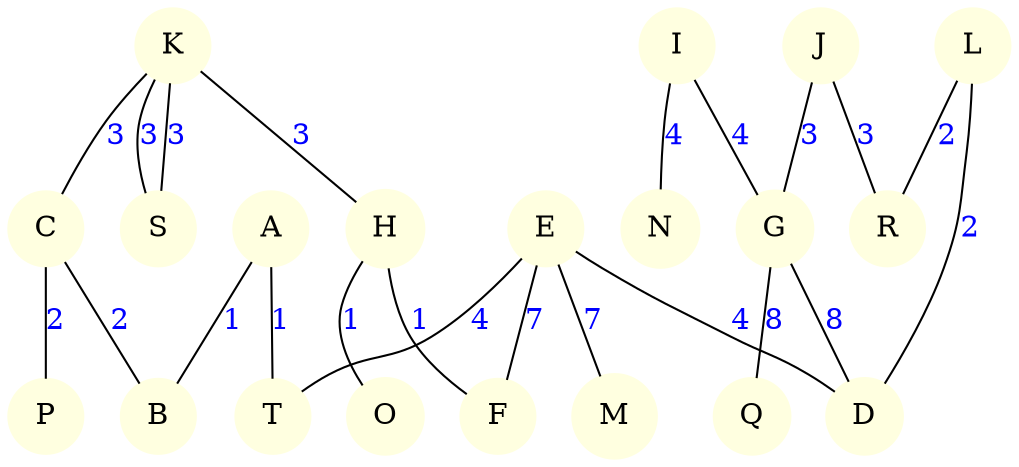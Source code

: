 graph graphe_pondere {
    node [shape=circle, style=filled, color=lightyellow, fontcolor=black];
    edge [color=black, fontcolor=blue];

    A1 [label="A"];
    A2 [label="B"];
    A3 [label="C"];
    A4 [label="D"];
    A5 [label="E"];
    A6 [label="F"];
    A7 [label="G"];
    A8 [label="H"];
    A9 [label="I"];
    A10 [label="J"];
    A11 [label="K"];
    A12 [label="L"];
    A13 [label="M"];
    A14 [label="N"];
    A15 [label="O"];
    A16 [label="P"];   
    A17 [label="Q"];
    A18 [label="R"];
    A19 [label="S"];
    A20 [label="T"];      

    // Les arêtes avec poids
    A1 -- A2 [label="1", weight=1];
    A3 -- A2 [label="2", weight=2];
    A12 -- A4 [label="2", weight=3];
    A9 -- A7 [label="4", weight=4];
    A10 -- A7 [label="3", weight=3];
    A5 -- A6 [label="7", weight=7];
    A8 -- A6 [label="1", weight=1];
    A7 -- A4 [label="8", weight=8];
    A11 -- A3 [label="3", weight=3];
    A5 -- A4 [label="4", weight=4];
    A11 -- A8 [label="3", weight=3];
    A1 -- A20 [label="1", weight=1];
    A3 -- A16 [label="2", weight=2];
    A12 -- A18 [label="2", weight=3];
    A9 -- A14 [label="4", weight=4];
    A10 -- A18 [label="3", weight=3];
    A5 -- A13 [label="7", weight=7];
    A8 -- A15 [label="1", weight=1];
    A7 -- A17 [label="8", weight=8];
    A11 -- A19 [label="3", weight=3];
    A5 -- A20 [label="4", weight=4];
    A11 -- A19 [label="3", weight=3];
    
    
    
}
